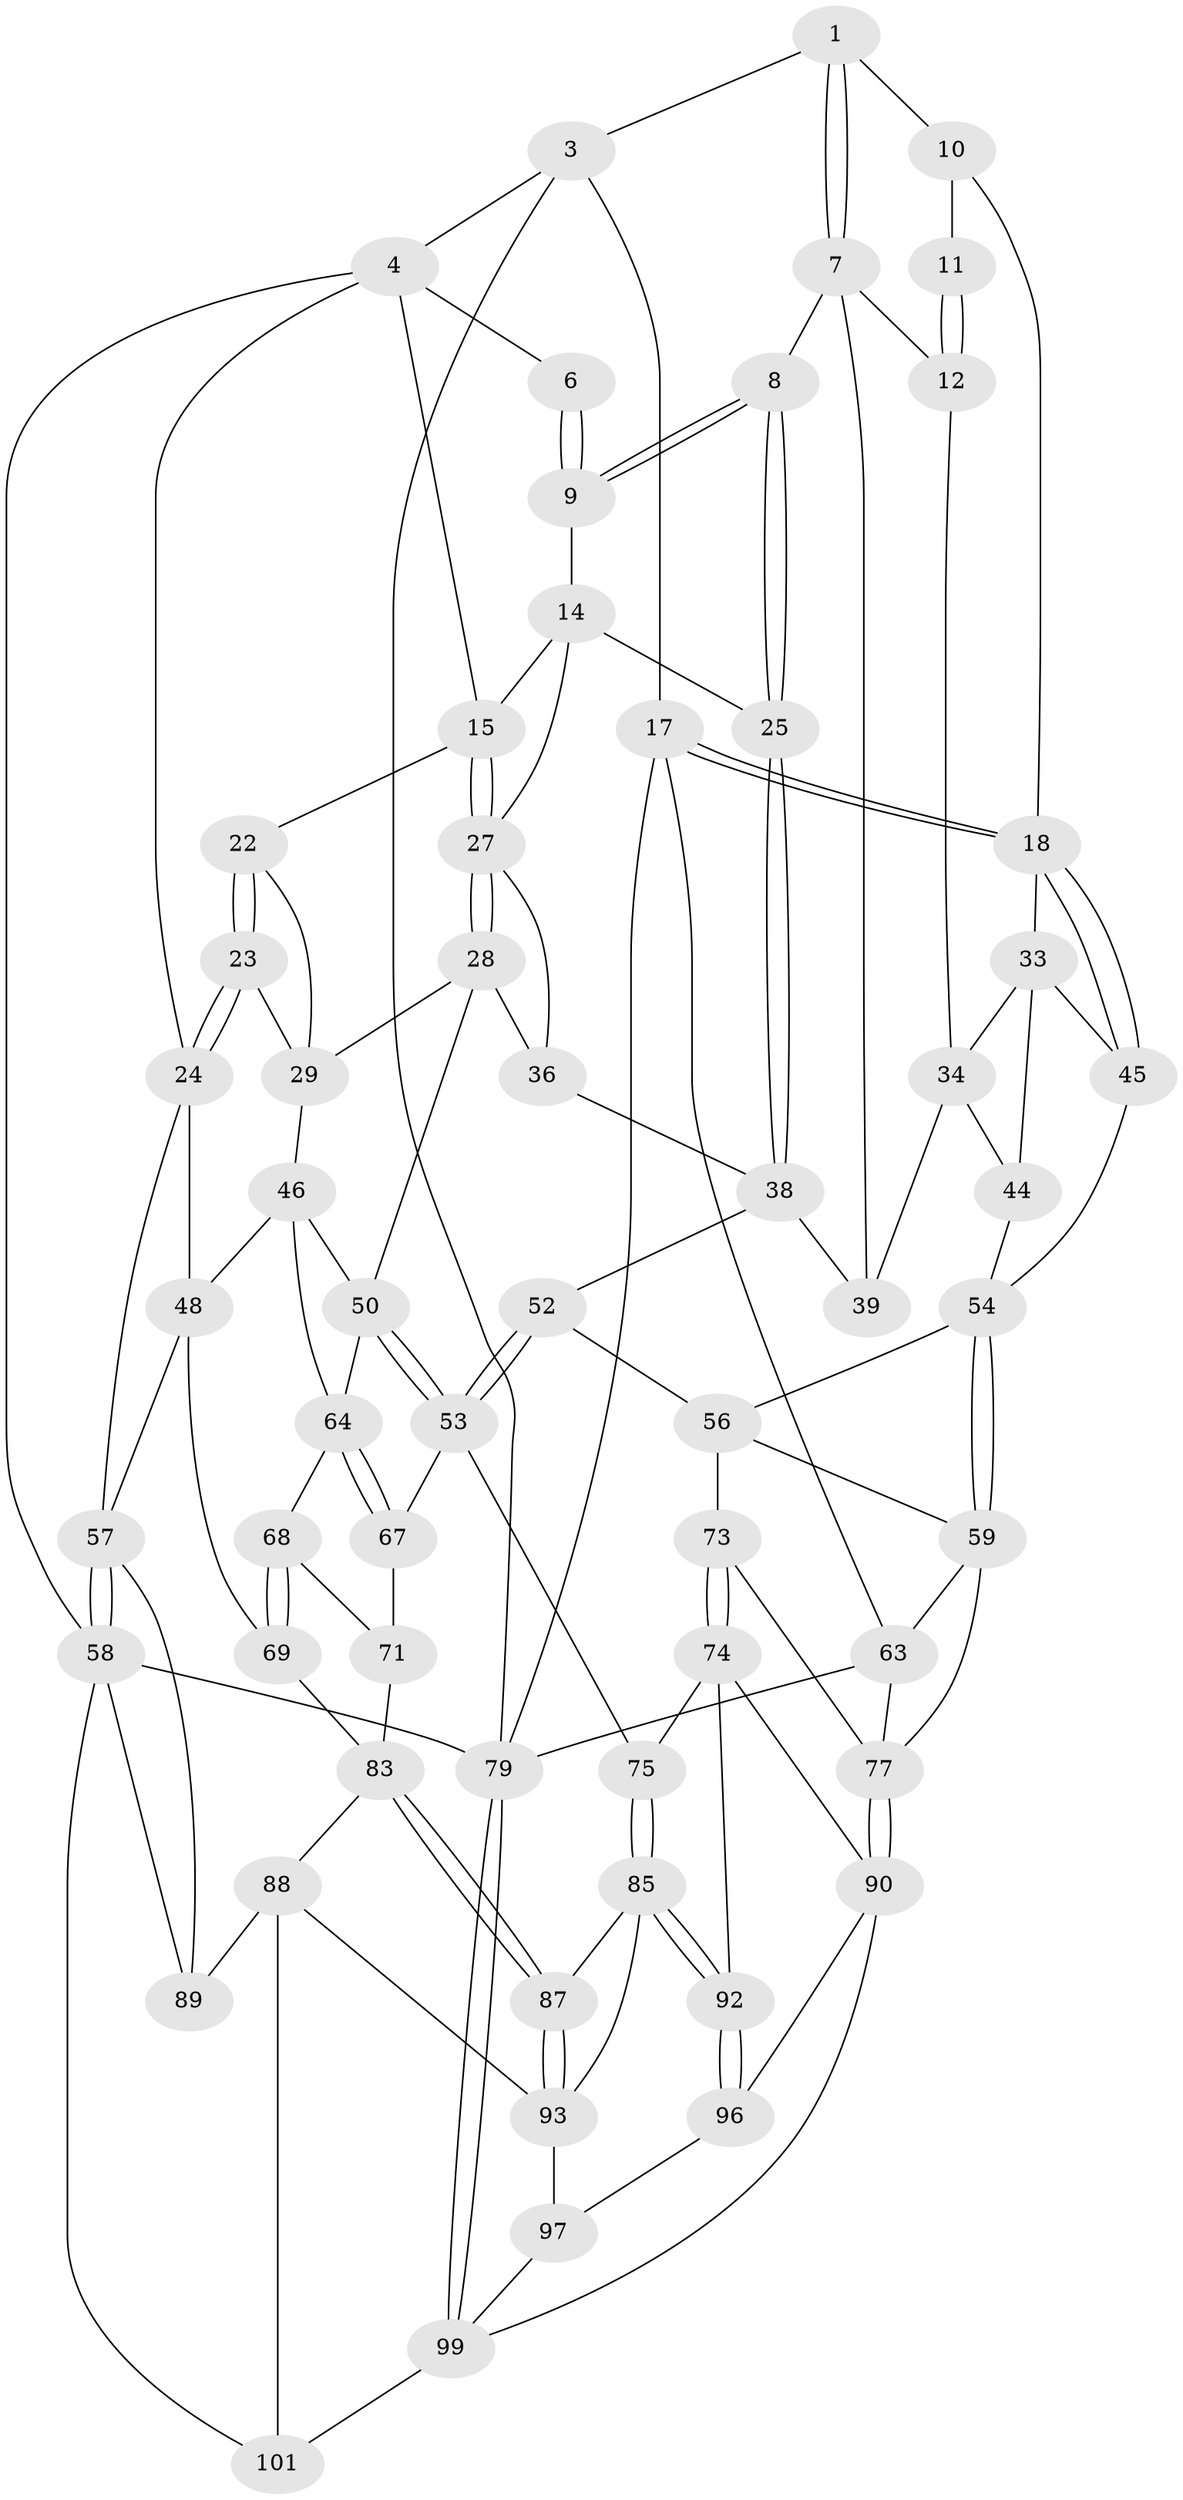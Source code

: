 // original degree distribution, {3: 0.0196078431372549, 4: 0.20588235294117646, 5: 0.5882352941176471, 6: 0.18627450980392157}
// Generated by graph-tools (version 1.1) at 2025/38/02/21/25 10:38:57]
// undirected, 61 vertices, 135 edges
graph export_dot {
graph [start="1"]
  node [color=gray90,style=filled];
  1 [pos="+0.6764671345329009+0",super="+2"];
  3 [pos="+1+0"];
  4 [pos="+0+0",super="+5"];
  6 [pos="+0.6477187961868462+0"];
  7 [pos="+0.7206512213358864+0.09775219228208347",super="+13"];
  8 [pos="+0.6760318423234155+0.10046813674913588"];
  9 [pos="+0.6186131071309334+0.02576895482060494"];
  10 [pos="+0.8876483894431183+0",super="+20"];
  11 [pos="+0.8020128340690899+0.0005125646681482971",super="+21"];
  12 [pos="+0.7382196002060565+0.09452240105029831",super="+32"];
  14 [pos="+0.5342272362051976+0.06010751993561542",super="+26"];
  15 [pos="+0.4714159987817006+0.040643906627395275",super="+16"];
  17 [pos="+1+0.2477533974275559",super="+62"];
  18 [pos="+1+0.24378514118332542",super="+19"];
  22 [pos="+0.35566431343163957+0.055513143625201204",super="+30"];
  23 [pos="+0.19143083553188872+0.10291438438899106",super="+35"];
  24 [pos="+0+0",super="+49"];
  25 [pos="+0.6427697458286757+0.13624340066363577"];
  27 [pos="+0.4644688173587203+0.10160429637978304",super="+31"];
  28 [pos="+0.4323435584577726+0.19174189314314563",super="+37"];
  29 [pos="+0.3783023864447943+0.16423958760578258",super="+42"];
  33 [pos="+0.8615416836750055+0.17823560979336556",super="+43"];
  34 [pos="+0.8374814310961207+0.16760256767148507",super="+41"];
  36 [pos="+0.5180994513070227+0.23300986386995431"];
  38 [pos="+0.6221538736945044+0.24197671524905576",super="+40"];
  39 [pos="+0.7464142376780298+0.2699958525266324"];
  44 [pos="+0.8163351443363323+0.2841305895951019"];
  45 [pos="+0.9678762535241424+0.2844414709187038"];
  46 [pos="+0.22651927766520374+0.2771219685780446",super="+47"];
  48 [pos="+0.17600264406508156+0.3324087044836666",super="+70"];
  50 [pos="+0.43877443337721356+0.3070476109070986",super="+51"];
  52 [pos="+0.680727310993664+0.38837376710827237"];
  53 [pos="+0.5925989628704652+0.4309609182232224",super="+66"];
  54 [pos="+0.8860353799638783+0.3344671843917355",super="+55"];
  56 [pos="+0.6986178395387427+0.40261920054309186",super="+61"];
  57 [pos="+0+0.5506307384218567",super="+81"];
  58 [pos="+0+1",super="+98"];
  59 [pos="+0.8771408365044997+0.44915948721514404",super="+60"];
  63 [pos="+0.9225349538625139+0.4505917928608425",super="+76"];
  64 [pos="+0.39989538341775066+0.3960267168199255",super="+65"];
  67 [pos="+0.47684636672729636+0.5184527837891492"];
  68 [pos="+0.31810413198161525+0.5118504645256435",super="+72"];
  69 [pos="+0.2852870382811882+0.5376410001643357"];
  71 [pos="+0.42184750139593535+0.539774465202646",super="+82"];
  73 [pos="+0.6952691283480644+0.6178970558739921"];
  74 [pos="+0.6867899383125091+0.6344738558212034",super="+91"];
  75 [pos="+0.5530532121803878+0.5557268563897667"];
  77 [pos="+0.9069827232086287+0.6612953517848357",super="+78"];
  79 [pos="+1+1",super="+80"];
  83 [pos="+0.38565478894975425+0.7011015016808696",super="+84"];
  85 [pos="+0.49159248402942707+0.6894486972081011",super="+86"];
  87 [pos="+0.3865199364392835+0.7016244874467714"];
  88 [pos="+0.21775578427534284+0.7370762021990588",super="+94"];
  89 [pos="+0.16130602301228988+0.7313732940558737"];
  90 [pos="+0.7592076884786432+0.7369278422800901",super="+100"];
  92 [pos="+0.5815029345383279+0.7525171468249491"];
  93 [pos="+0.35240407616480496+0.8997569656994916",super="+95"];
  96 [pos="+0.5502523326079253+0.8654848170442249"];
  97 [pos="+0.5043815252916378+0.8670202669226307"];
  99 [pos="+0.7905206470629715+1",super="+102"];
  101 [pos="+0.24606468104212476+1"];
  1 -- 7;
  1 -- 7;
  1 -- 10;
  1 -- 3;
  3 -- 4;
  3 -- 17;
  3 -- 79;
  4 -- 24;
  4 -- 58;
  4 -- 6;
  4 -- 15;
  6 -- 9;
  6 -- 9;
  7 -- 8;
  7 -- 12;
  7 -- 39;
  8 -- 9;
  8 -- 9;
  8 -- 25;
  8 -- 25;
  9 -- 14;
  10 -- 11 [weight=2];
  10 -- 18;
  11 -- 12 [weight=2];
  11 -- 12;
  12 -- 34;
  14 -- 15;
  14 -- 25;
  14 -- 27;
  15 -- 27;
  15 -- 27;
  15 -- 22;
  17 -- 18;
  17 -- 18;
  17 -- 63;
  17 -- 79;
  18 -- 45;
  18 -- 45;
  18 -- 33;
  22 -- 23 [weight=2];
  22 -- 23;
  22 -- 29;
  23 -- 24;
  23 -- 24;
  23 -- 29;
  24 -- 48;
  24 -- 57;
  25 -- 38;
  25 -- 38;
  27 -- 28;
  27 -- 28;
  27 -- 36;
  28 -- 29;
  28 -- 50;
  28 -- 36;
  29 -- 46;
  33 -- 34;
  33 -- 44;
  33 -- 45;
  34 -- 44;
  34 -- 39;
  36 -- 38;
  38 -- 52;
  38 -- 39;
  44 -- 54;
  45 -- 54;
  46 -- 48;
  46 -- 64;
  46 -- 50;
  48 -- 69;
  48 -- 57;
  50 -- 53;
  50 -- 53;
  50 -- 64;
  52 -- 53;
  52 -- 53;
  52 -- 56;
  53 -- 67;
  53 -- 75;
  54 -- 59;
  54 -- 59;
  54 -- 56;
  56 -- 73;
  56 -- 59;
  57 -- 58;
  57 -- 58;
  57 -- 89;
  58 -- 79;
  58 -- 89;
  58 -- 101;
  59 -- 63;
  59 -- 77;
  63 -- 77;
  63 -- 79;
  64 -- 67;
  64 -- 67;
  64 -- 68;
  67 -- 71;
  68 -- 69;
  68 -- 69;
  68 -- 71 [weight=2];
  69 -- 83;
  71 -- 83;
  73 -- 74;
  73 -- 74;
  73 -- 77;
  74 -- 75;
  74 -- 92;
  74 -- 90;
  75 -- 85;
  75 -- 85;
  77 -- 90;
  77 -- 90;
  79 -- 99;
  79 -- 99;
  83 -- 87;
  83 -- 87;
  83 -- 88;
  85 -- 92;
  85 -- 92;
  85 -- 87;
  85 -- 93;
  87 -- 93;
  87 -- 93;
  88 -- 89;
  88 -- 101;
  88 -- 93;
  90 -- 96;
  90 -- 99;
  92 -- 96;
  92 -- 96;
  93 -- 97;
  96 -- 97;
  97 -- 99;
  99 -- 101;
}
